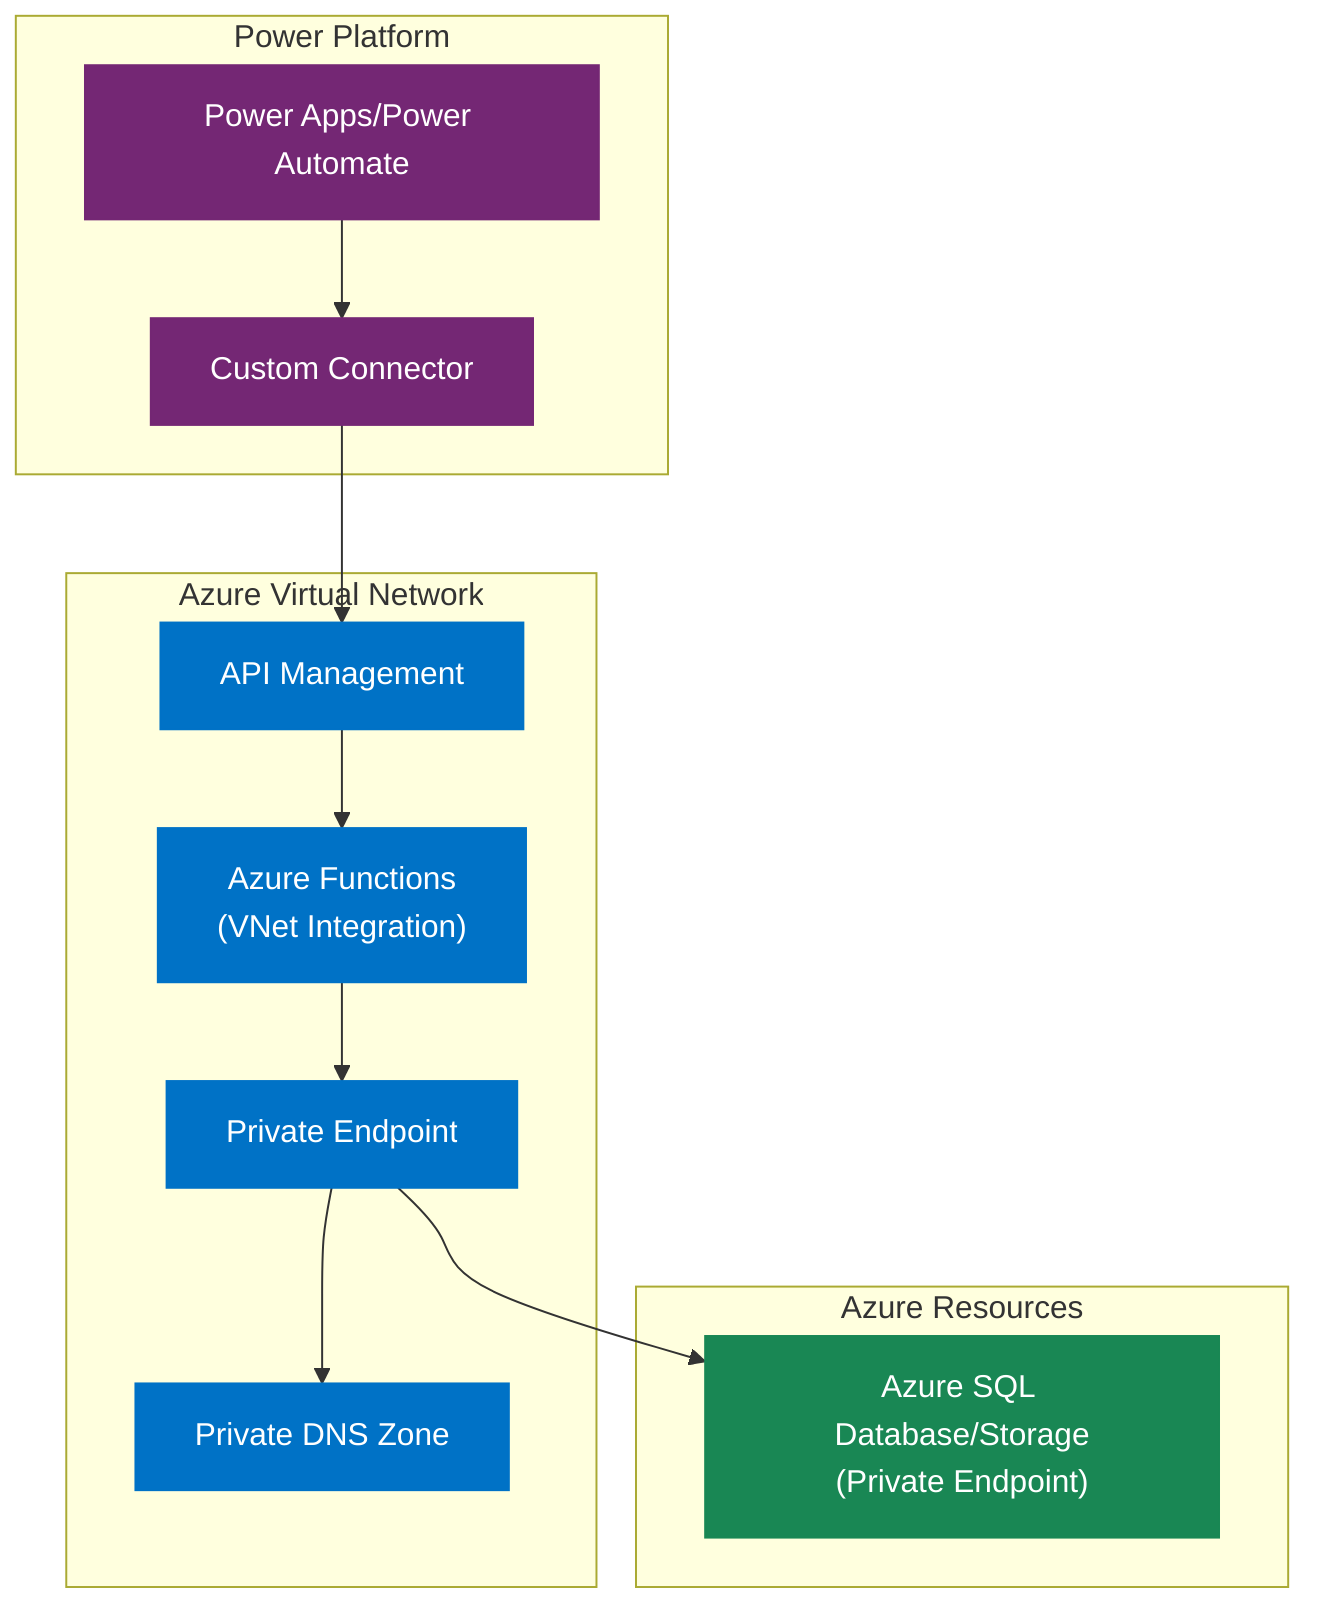 graph TD
    subgraph "Power Platform"
        PA["Power Apps/Power Automate"] --> CC["Custom Connector"]
    end

    subgraph "Azure Virtual Network"
        APIM["API Management"] --> FA["Azure Functions\n(VNet Integration)"]
        FA --> PE["Private Endpoint"]
        PE --> PDNS["Private DNS Zone"]
    end

    subgraph "Azure Resources"
        DB["Azure SQL Database/Storage\n(Private Endpoint)"]
    end

    CC --> APIM
    PE --> DB

    classDef azure fill:#0072C6,stroke:#0072C6,color:white;
    classDef powerplatform fill:#742774,stroke:#742774,color:white;
    classDef db fill:#198754,stroke:#198754,color:white;

    class PA,CC powerplatform;
    class APIM,FA,PE,PDNS azure;
    class DB db;